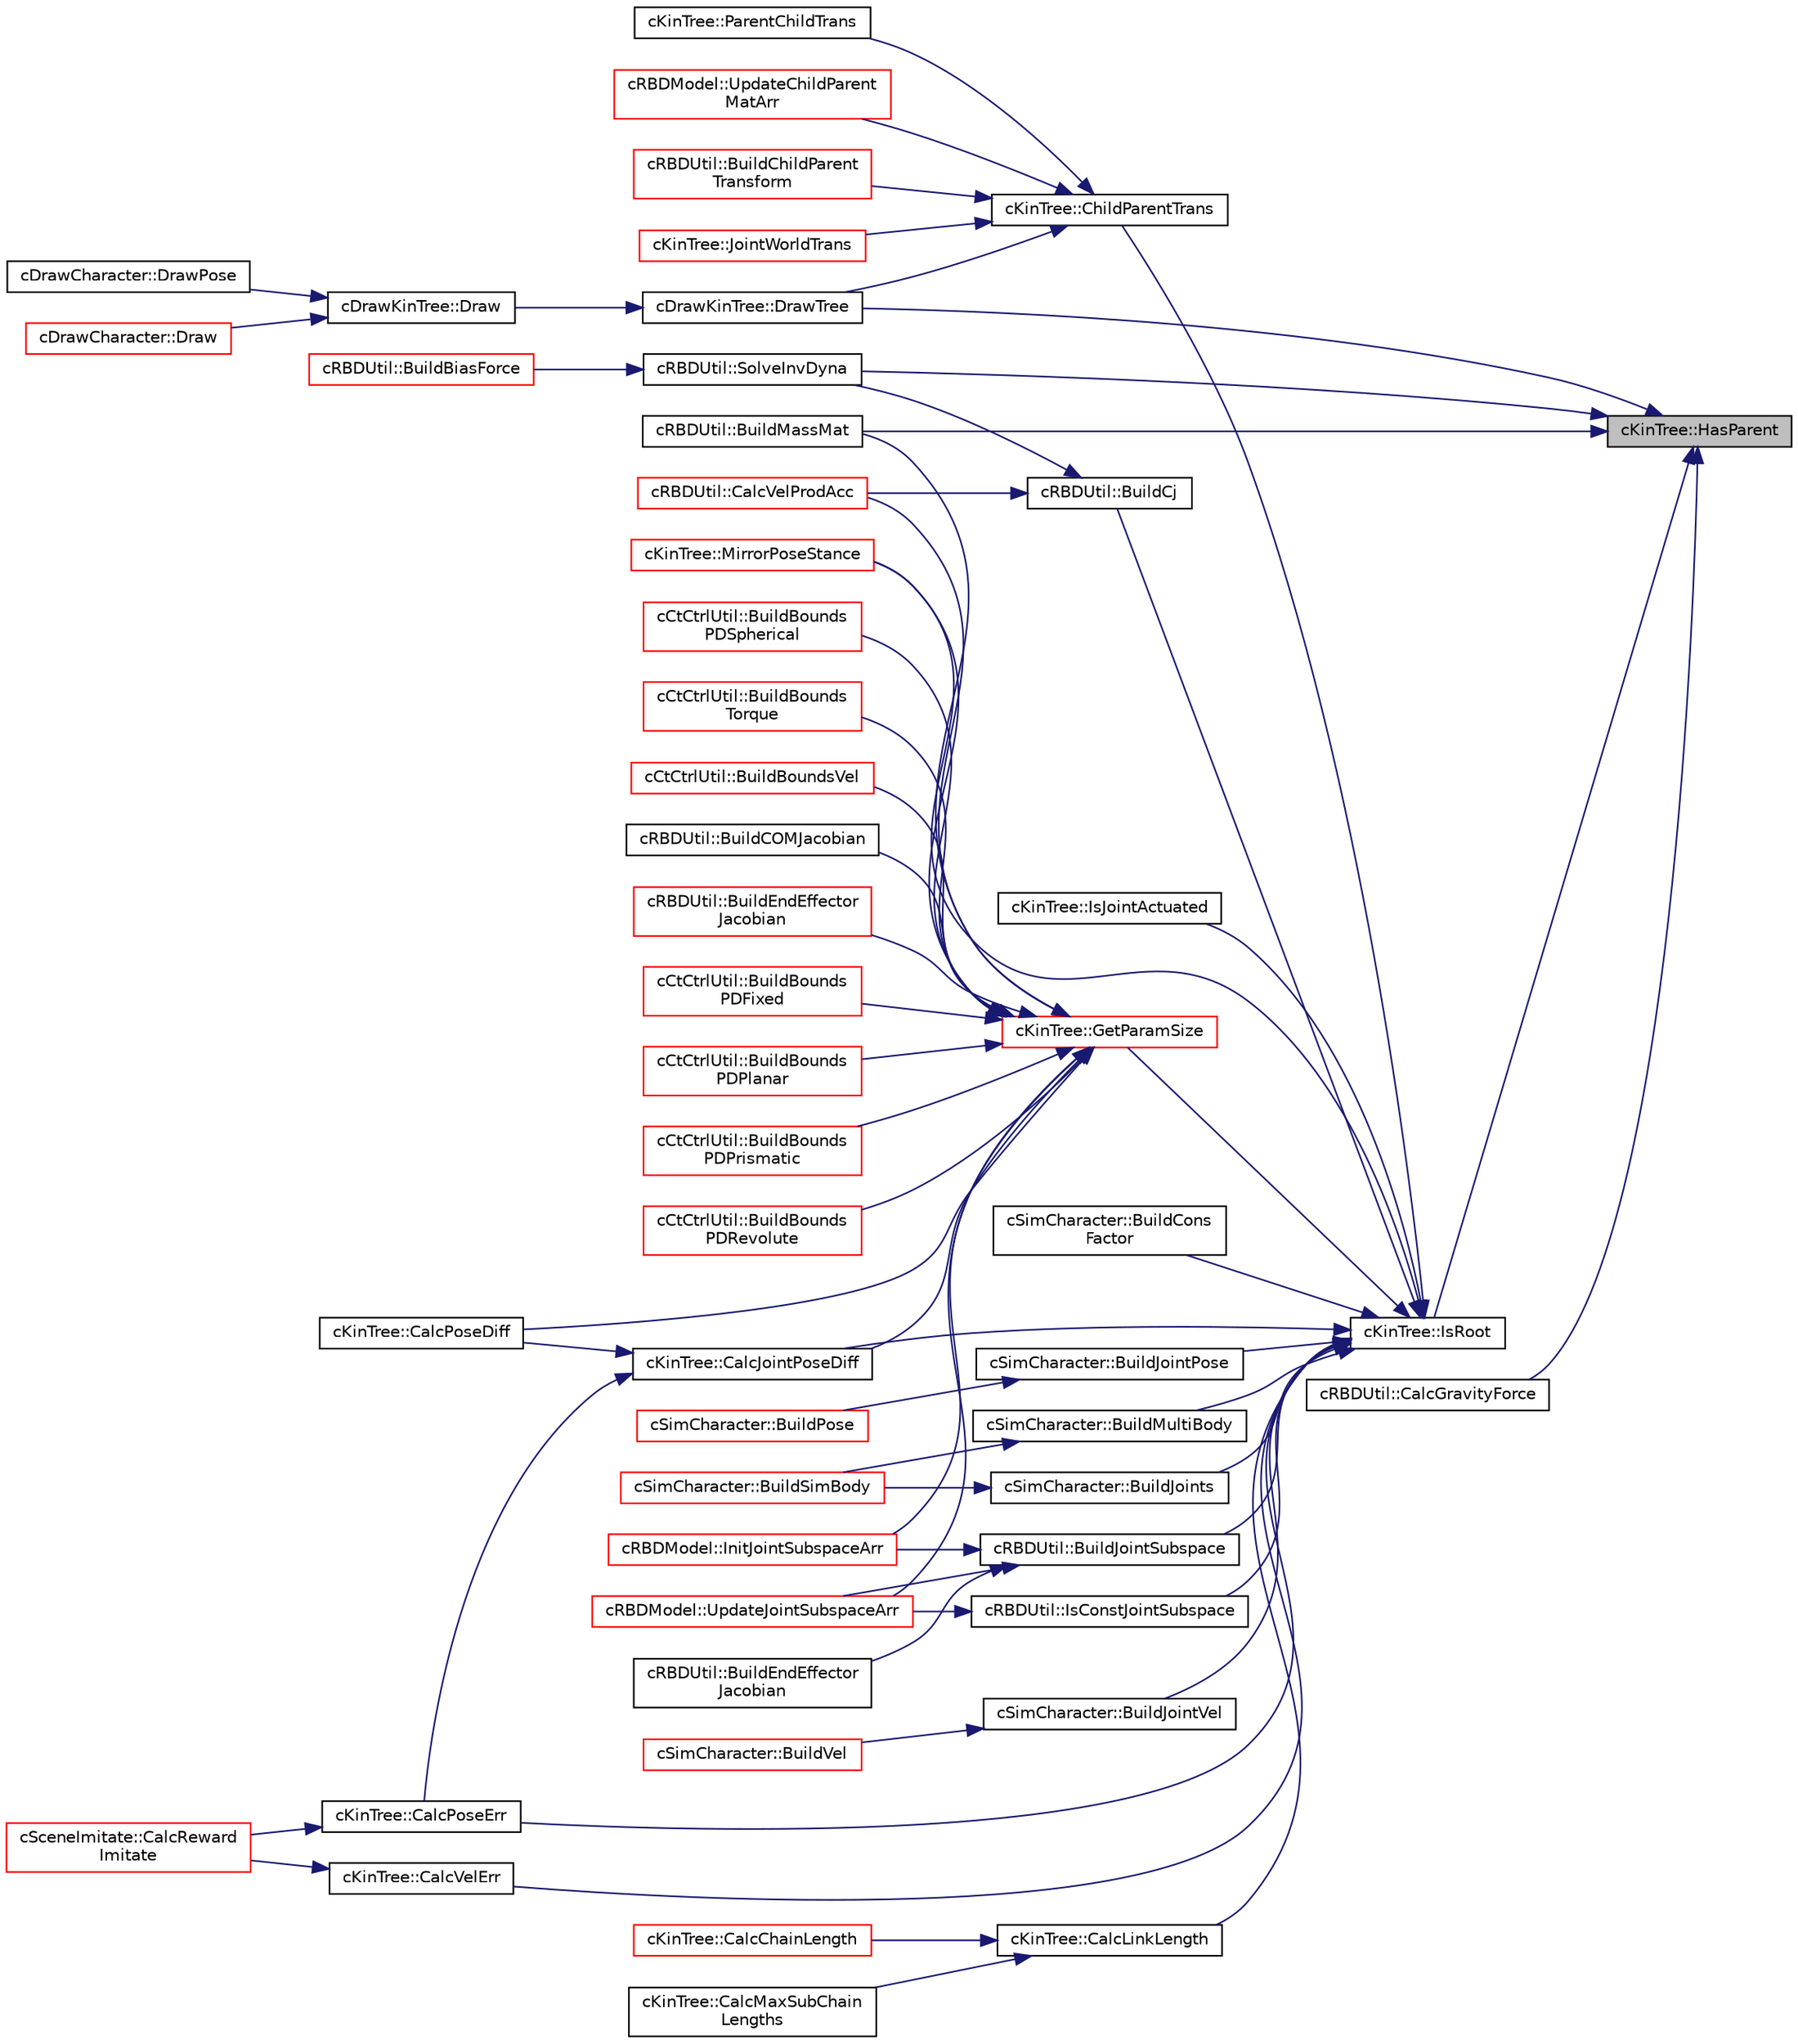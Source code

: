digraph "cKinTree::HasParent"
{
 // LATEX_PDF_SIZE
  edge [fontname="Helvetica",fontsize="10",labelfontname="Helvetica",labelfontsize="10"];
  node [fontname="Helvetica",fontsize="10",shape=record];
  rankdir="RL";
  Node1 [label="cKinTree::HasParent",height=0.2,width=0.4,color="black", fillcolor="grey75", style="filled", fontcolor="black",tooltip=" "];
  Node1 -> Node2 [dir="back",color="midnightblue",fontsize="10",style="solid",fontname="Helvetica"];
  Node2 [label="cRBDUtil::BuildMassMat",height=0.2,width=0.4,color="black", fillcolor="white", style="filled",URL="$classc_r_b_d_util.html#ab3fda084f7e9949e4a92ddfa011902b3",tooltip=" "];
  Node1 -> Node3 [dir="back",color="midnightblue",fontsize="10",style="solid",fontname="Helvetica"];
  Node3 [label="cRBDUtil::CalcGravityForce",height=0.2,width=0.4,color="black", fillcolor="white", style="filled",URL="$classc_r_b_d_util.html#a59297449dc8fbadb3cb6db06c2c6deb3",tooltip=" "];
  Node1 -> Node4 [dir="back",color="midnightblue",fontsize="10",style="solid",fontname="Helvetica"];
  Node4 [label="cDrawKinTree::DrawTree",height=0.2,width=0.4,color="black", fillcolor="white", style="filled",URL="$classc_draw_kin_tree.html#a3ac3fbab30458f7a0fd843c18e10885b",tooltip=" "];
  Node4 -> Node5 [dir="back",color="midnightblue",fontsize="10",style="solid",fontname="Helvetica"];
  Node5 [label="cDrawKinTree::Draw",height=0.2,width=0.4,color="black", fillcolor="white", style="filled",URL="$classc_draw_kin_tree.html#a8152937a4528ee5cc347b252fed16a3f",tooltip=" "];
  Node5 -> Node6 [dir="back",color="midnightblue",fontsize="10",style="solid",fontname="Helvetica"];
  Node6 [label="cDrawCharacter::Draw",height=0.2,width=0.4,color="red", fillcolor="white", style="filled",URL="$classc_draw_character.html#a85afe23957fc54b3d058f91770b2537e",tooltip=" "];
  Node5 -> Node14 [dir="back",color="midnightblue",fontsize="10",style="solid",fontname="Helvetica"];
  Node14 [label="cDrawCharacter::DrawPose",height=0.2,width=0.4,color="black", fillcolor="white", style="filled",URL="$classc_draw_character.html#acb2ee17d59302e962fa211d177291290",tooltip=" "];
  Node1 -> Node15 [dir="back",color="midnightblue",fontsize="10",style="solid",fontname="Helvetica"];
  Node15 [label="cKinTree::IsRoot",height=0.2,width=0.4,color="black", fillcolor="white", style="filled",URL="$classc_kin_tree.html#ab4c2a8b42b254dc54e15e71684045a0a",tooltip=" "];
  Node15 -> Node16 [dir="back",color="midnightblue",fontsize="10",style="solid",fontname="Helvetica"];
  Node16 [label="cRBDUtil::BuildCj",height=0.2,width=0.4,color="black", fillcolor="white", style="filled",URL="$classc_r_b_d_util.html#ae63c6bb63c91b9f2a01d0de24d0122d3",tooltip=" "];
  Node16 -> Node17 [dir="back",color="midnightblue",fontsize="10",style="solid",fontname="Helvetica"];
  Node17 [label="cRBDUtil::CalcVelProdAcc",height=0.2,width=0.4,color="red", fillcolor="white", style="filled",URL="$classc_r_b_d_util.html#a2e808d07ed45c4b0bf3700f427d095b4",tooltip=" "];
  Node16 -> Node20 [dir="back",color="midnightblue",fontsize="10",style="solid",fontname="Helvetica"];
  Node20 [label="cRBDUtil::SolveInvDyna",height=0.2,width=0.4,color="black", fillcolor="white", style="filled",URL="$classc_r_b_d_util.html#ae2dc89644721027f09ba58f9c38b0b5c",tooltip=" "];
  Node20 -> Node21 [dir="back",color="midnightblue",fontsize="10",style="solid",fontname="Helvetica"];
  Node21 [label="cRBDUtil::BuildBiasForce",height=0.2,width=0.4,color="red", fillcolor="white", style="filled",URL="$classc_r_b_d_util.html#a5ea3c5b2030a24e2228d161f8d5edc5d",tooltip=" "];
  Node15 -> Node25 [dir="back",color="midnightblue",fontsize="10",style="solid",fontname="Helvetica"];
  Node25 [label="cSimCharacter::BuildCons\lFactor",height=0.2,width=0.4,color="black", fillcolor="white", style="filled",URL="$classc_sim_character.html#a803c19508685320b6392c1465b149300",tooltip=" "];
  Node15 -> Node26 [dir="back",color="midnightblue",fontsize="10",style="solid",fontname="Helvetica"];
  Node26 [label="cSimCharacter::BuildJointPose",height=0.2,width=0.4,color="black", fillcolor="white", style="filled",URL="$classc_sim_character.html#a898aa0ad7809c8df375286e16d315542",tooltip=" "];
  Node26 -> Node27 [dir="back",color="midnightblue",fontsize="10",style="solid",fontname="Helvetica"];
  Node27 [label="cSimCharacter::BuildPose",height=0.2,width=0.4,color="red", fillcolor="white", style="filled",URL="$classc_sim_character.html#a01a4858503a34a2d620bdb02f7b1f6e6",tooltip=" "];
  Node15 -> Node29 [dir="back",color="midnightblue",fontsize="10",style="solid",fontname="Helvetica"];
  Node29 [label="cSimCharacter::BuildJoints",height=0.2,width=0.4,color="black", fillcolor="white", style="filled",URL="$classc_sim_character.html#ac3026fc1dac59be3aa9ac534a82b7ade",tooltip=" "];
  Node29 -> Node30 [dir="back",color="midnightblue",fontsize="10",style="solid",fontname="Helvetica"];
  Node30 [label="cSimCharacter::BuildSimBody",height=0.2,width=0.4,color="red", fillcolor="white", style="filled",URL="$classc_sim_character.html#a3cca4d62a0b31a5da8268cebdd7ddc23",tooltip=" "];
  Node15 -> Node32 [dir="back",color="midnightblue",fontsize="10",style="solid",fontname="Helvetica"];
  Node32 [label="cRBDUtil::BuildJointSubspace",height=0.2,width=0.4,color="black", fillcolor="white", style="filled",URL="$classc_r_b_d_util.html#a451e4c520a865d6ad91f0221c2c26f4a",tooltip=" "];
  Node32 -> Node33 [dir="back",color="midnightblue",fontsize="10",style="solid",fontname="Helvetica"];
  Node33 [label="cRBDUtil::BuildEndEffector\lJacobian",height=0.2,width=0.4,color="black", fillcolor="white", style="filled",URL="$classc_r_b_d_util.html#aa05249dcaba40cdcf8cfbc0580f1b487",tooltip=" "];
  Node32 -> Node34 [dir="back",color="midnightblue",fontsize="10",style="solid",fontname="Helvetica"];
  Node34 [label="cRBDModel::InitJointSubspaceArr",height=0.2,width=0.4,color="red", fillcolor="white", style="filled",URL="$classc_r_b_d_model.html#afa67e8b4e575abfe4f4a07a5a44f129c",tooltip=" "];
  Node32 -> Node36 [dir="back",color="midnightblue",fontsize="10",style="solid",fontname="Helvetica"];
  Node36 [label="cRBDModel::UpdateJointSubspaceArr",height=0.2,width=0.4,color="red", fillcolor="white", style="filled",URL="$classc_r_b_d_model.html#a254113a586241bc8cd7e07cf7d8319fc",tooltip=" "];
  Node15 -> Node37 [dir="back",color="midnightblue",fontsize="10",style="solid",fontname="Helvetica"];
  Node37 [label="cSimCharacter::BuildJointVel",height=0.2,width=0.4,color="black", fillcolor="white", style="filled",URL="$classc_sim_character.html#a1ee1020bbe869275205b4952f8f95f07",tooltip=" "];
  Node37 -> Node38 [dir="back",color="midnightblue",fontsize="10",style="solid",fontname="Helvetica"];
  Node38 [label="cSimCharacter::BuildVel",height=0.2,width=0.4,color="red", fillcolor="white", style="filled",URL="$classc_sim_character.html#ab14a5d230226c677eeaff5d042bc0320",tooltip=" "];
  Node15 -> Node39 [dir="back",color="midnightblue",fontsize="10",style="solid",fontname="Helvetica"];
  Node39 [label="cSimCharacter::BuildMultiBody",height=0.2,width=0.4,color="black", fillcolor="white", style="filled",URL="$classc_sim_character.html#a6a66eac5718b437270cc835d42e56002",tooltip=" "];
  Node39 -> Node30 [dir="back",color="midnightblue",fontsize="10",style="solid",fontname="Helvetica"];
  Node15 -> Node40 [dir="back",color="midnightblue",fontsize="10",style="solid",fontname="Helvetica"];
  Node40 [label="cKinTree::CalcJointPoseDiff",height=0.2,width=0.4,color="black", fillcolor="white", style="filled",URL="$classc_kin_tree.html#a64fcc2c285137552df8146f242dfe119",tooltip=" "];
  Node40 -> Node41 [dir="back",color="midnightblue",fontsize="10",style="solid",fontname="Helvetica"];
  Node41 [label="cKinTree::CalcPoseDiff",height=0.2,width=0.4,color="black", fillcolor="white", style="filled",URL="$classc_kin_tree.html#aa72d2045a0d72aa6cca462d82cbc4b34",tooltip=" "];
  Node40 -> Node42 [dir="back",color="midnightblue",fontsize="10",style="solid",fontname="Helvetica"];
  Node42 [label="cKinTree::CalcPoseErr",height=0.2,width=0.4,color="black", fillcolor="white", style="filled",URL="$classc_kin_tree.html#af560a8d77cece2c876ec5b940c105888",tooltip=" "];
  Node42 -> Node43 [dir="back",color="midnightblue",fontsize="10",style="solid",fontname="Helvetica"];
  Node43 [label="cSceneImitate::CalcReward\lImitate",height=0.2,width=0.4,color="red", fillcolor="white", style="filled",URL="$classc_scene_imitate.html#a5fa3ac5de8bbde3998e4943fcf8ab18b",tooltip=" "];
  Node15 -> Node45 [dir="back",color="midnightblue",fontsize="10",style="solid",fontname="Helvetica"];
  Node45 [label="cKinTree::CalcLinkLength",height=0.2,width=0.4,color="black", fillcolor="white", style="filled",URL="$classc_kin_tree.html#abfbe2278daa46fc796382cdbcea154a8",tooltip=" "];
  Node45 -> Node46 [dir="back",color="midnightblue",fontsize="10",style="solid",fontname="Helvetica"];
  Node46 [label="cKinTree::CalcChainLength",height=0.2,width=0.4,color="red", fillcolor="white", style="filled",URL="$classc_kin_tree.html#a93b314f52bea7ba1641b1e34ca1f716e",tooltip=" "];
  Node45 -> Node48 [dir="back",color="midnightblue",fontsize="10",style="solid",fontname="Helvetica"];
  Node48 [label="cKinTree::CalcMaxSubChain\lLengths",height=0.2,width=0.4,color="black", fillcolor="white", style="filled",URL="$classc_kin_tree.html#a62086226cb5705a517ebdf5b6713b423",tooltip=" "];
  Node15 -> Node42 [dir="back",color="midnightblue",fontsize="10",style="solid",fontname="Helvetica"];
  Node15 -> Node49 [dir="back",color="midnightblue",fontsize="10",style="solid",fontname="Helvetica"];
  Node49 [label="cKinTree::CalcVelErr",height=0.2,width=0.4,color="black", fillcolor="white", style="filled",URL="$classc_kin_tree.html#a1a125901d1861ad2908fcc13fc26b5d4",tooltip=" "];
  Node49 -> Node43 [dir="back",color="midnightblue",fontsize="10",style="solid",fontname="Helvetica"];
  Node15 -> Node50 [dir="back",color="midnightblue",fontsize="10",style="solid",fontname="Helvetica"];
  Node50 [label="cKinTree::ChildParentTrans",height=0.2,width=0.4,color="black", fillcolor="white", style="filled",URL="$classc_kin_tree.html#a128b028d804ebd233a3cf65eeffd843a",tooltip=" "];
  Node50 -> Node51 [dir="back",color="midnightblue",fontsize="10",style="solid",fontname="Helvetica"];
  Node51 [label="cRBDUtil::BuildChildParent\lTransform",height=0.2,width=0.4,color="red", fillcolor="white", style="filled",URL="$classc_r_b_d_util.html#a393ec92eefe6f45bde96754ff54975dd",tooltip=" "];
  Node50 -> Node4 [dir="back",color="midnightblue",fontsize="10",style="solid",fontname="Helvetica"];
  Node50 -> Node53 [dir="back",color="midnightblue",fontsize="10",style="solid",fontname="Helvetica"];
  Node53 [label="cKinTree::JointWorldTrans",height=0.2,width=0.4,color="red", fillcolor="white", style="filled",URL="$classc_kin_tree.html#acecd45296511a0156ed587def403e719",tooltip=" "];
  Node50 -> Node78 [dir="back",color="midnightblue",fontsize="10",style="solid",fontname="Helvetica"];
  Node78 [label="cKinTree::ParentChildTrans",height=0.2,width=0.4,color="black", fillcolor="white", style="filled",URL="$classc_kin_tree.html#a5ee77f27a62b286e51fc04a1cd7e3a4e",tooltip=" "];
  Node50 -> Node79 [dir="back",color="midnightblue",fontsize="10",style="solid",fontname="Helvetica"];
  Node79 [label="cRBDModel::UpdateChildParent\lMatArr",height=0.2,width=0.4,color="red", fillcolor="white", style="filled",URL="$classc_r_b_d_model.html#a04c50731917961a60b4128a552e3736e",tooltip=" "];
  Node15 -> Node80 [dir="back",color="midnightblue",fontsize="10",style="solid",fontname="Helvetica"];
  Node80 [label="cKinTree::GetParamSize",height=0.2,width=0.4,color="red", fillcolor="white", style="filled",URL="$classc_kin_tree.html#ad5d21e19a354b6e8f5406e9167f12161",tooltip=" "];
  Node80 -> Node81 [dir="back",color="midnightblue",fontsize="10",style="solid",fontname="Helvetica"];
  Node81 [label="cCtCtrlUtil::BuildBounds\lPDFixed",height=0.2,width=0.4,color="red", fillcolor="white", style="filled",URL="$classc_ct_ctrl_util.html#aa26caaffb3f30961395d3ab6986b5531",tooltip=" "];
  Node80 -> Node84 [dir="back",color="midnightblue",fontsize="10",style="solid",fontname="Helvetica"];
  Node84 [label="cCtCtrlUtil::BuildBounds\lPDPlanar",height=0.2,width=0.4,color="red", fillcolor="white", style="filled",URL="$classc_ct_ctrl_util.html#a3e35915b3d4cfe29876abf6422b17603",tooltip=" "];
  Node80 -> Node85 [dir="back",color="midnightblue",fontsize="10",style="solid",fontname="Helvetica"];
  Node85 [label="cCtCtrlUtil::BuildBounds\lPDPrismatic",height=0.2,width=0.4,color="red", fillcolor="white", style="filled",URL="$classc_ct_ctrl_util.html#aa0fd796dc319320c1be7379cbc8d634c",tooltip=" "];
  Node80 -> Node86 [dir="back",color="midnightblue",fontsize="10",style="solid",fontname="Helvetica"];
  Node86 [label="cCtCtrlUtil::BuildBounds\lPDRevolute",height=0.2,width=0.4,color="red", fillcolor="white", style="filled",URL="$classc_ct_ctrl_util.html#ad4d35bfd5e97124163ffa9076470f55c",tooltip=" "];
  Node80 -> Node87 [dir="back",color="midnightblue",fontsize="10",style="solid",fontname="Helvetica"];
  Node87 [label="cCtCtrlUtil::BuildBounds\lPDSpherical",height=0.2,width=0.4,color="red", fillcolor="white", style="filled",URL="$classc_ct_ctrl_util.html#a9a61648e24285290c98d90f86bbf8024",tooltip=" "];
  Node80 -> Node88 [dir="back",color="midnightblue",fontsize="10",style="solid",fontname="Helvetica"];
  Node88 [label="cCtCtrlUtil::BuildBounds\lTorque",height=0.2,width=0.4,color="red", fillcolor="white", style="filled",URL="$classc_ct_ctrl_util.html#a59e485ae55da063b40d37b47d769fe55",tooltip=" "];
  Node80 -> Node91 [dir="back",color="midnightblue",fontsize="10",style="solid",fontname="Helvetica"];
  Node91 [label="cCtCtrlUtil::BuildBoundsVel",height=0.2,width=0.4,color="red", fillcolor="white", style="filled",URL="$classc_ct_ctrl_util.html#a3b63da6a4c219eaab5382bbe30aa657e",tooltip=" "];
  Node80 -> Node93 [dir="back",color="midnightblue",fontsize="10",style="solid",fontname="Helvetica"];
  Node93 [label="cRBDUtil::BuildCOMJacobian",height=0.2,width=0.4,color="black", fillcolor="white", style="filled",URL="$classc_r_b_d_util.html#aa61c56d18c5adf92d09f1268f9a42767",tooltip=" "];
  Node80 -> Node94 [dir="back",color="midnightblue",fontsize="10",style="solid",fontname="Helvetica"];
  Node94 [label="cRBDUtil::BuildEndEffector\lJacobian",height=0.2,width=0.4,color="red", fillcolor="white", style="filled",URL="$classc_r_b_d_util.html#a8395d038e6a1e16923a2382058dc449c",tooltip=" "];
  Node80 -> Node2 [dir="back",color="midnightblue",fontsize="10",style="solid",fontname="Helvetica"];
  Node80 -> Node40 [dir="back",color="midnightblue",fontsize="10",style="solid",fontname="Helvetica"];
  Node80 -> Node41 [dir="back",color="midnightblue",fontsize="10",style="solid",fontname="Helvetica"];
  Node80 -> Node17 [dir="back",color="midnightblue",fontsize="10",style="solid",fontname="Helvetica"];
  Node80 -> Node34 [dir="back",color="midnightblue",fontsize="10",style="solid",fontname="Helvetica"];
  Node80 -> Node209 [dir="back",color="midnightblue",fontsize="10",style="solid",fontname="Helvetica"];
  Node209 [label="cKinTree::MirrorPoseStance",height=0.2,width=0.4,color="red", fillcolor="white", style="filled",URL="$classc_kin_tree.html#a52a7aed8708d81202559dd58e4fc13ee",tooltip=" "];
  Node80 -> Node36 [dir="back",color="midnightblue",fontsize="10",style="solid",fontname="Helvetica"];
  Node15 -> Node216 [dir="back",color="midnightblue",fontsize="10",style="solid",fontname="Helvetica"];
  Node216 [label="cRBDUtil::IsConstJointSubspace",height=0.2,width=0.4,color="black", fillcolor="white", style="filled",URL="$classc_r_b_d_util.html#a7d639b436e56ecb257040bf0f7167eb8",tooltip=" "];
  Node216 -> Node36 [dir="back",color="midnightblue",fontsize="10",style="solid",fontname="Helvetica"];
  Node15 -> Node217 [dir="back",color="midnightblue",fontsize="10",style="solid",fontname="Helvetica"];
  Node217 [label="cKinTree::IsJointActuated",height=0.2,width=0.4,color="black", fillcolor="white", style="filled",URL="$classc_kin_tree.html#a98374ec45be4580e78f63a57c5ca249b",tooltip=" "];
  Node15 -> Node209 [dir="back",color="midnightblue",fontsize="10",style="solid",fontname="Helvetica"];
  Node1 -> Node20 [dir="back",color="midnightblue",fontsize="10",style="solid",fontname="Helvetica"];
}
